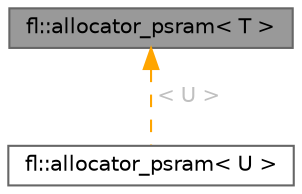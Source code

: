 digraph "fl::allocator_psram&lt; T &gt;"
{
 // INTERACTIVE_SVG=YES
 // LATEX_PDF_SIZE
  bgcolor="transparent";
  edge [fontname=Helvetica,fontsize=10,labelfontname=Helvetica,labelfontsize=10];
  node [fontname=Helvetica,fontsize=10,shape=box,height=0.2,width=0.4];
  Node1 [id="Node000001",label="fl::allocator_psram\< T \>",height=0.2,width=0.4,color="gray40", fillcolor="grey60", style="filled", fontcolor="black",tooltip=" "];
  Node1 -> Node2 [id="edge1_Node000001_Node000002",dir="back",color="orange",style="dashed",tooltip=" ",label=" \< U \>",fontcolor="grey" ];
  Node2 [id="Node000002",label="fl::allocator_psram\< U \>",height=0.2,width=0.4,color="gray40", fillcolor="white", style="filled",URL="$d3/df2/classfl_1_1allocator__psram.html",tooltip=" "];
}
